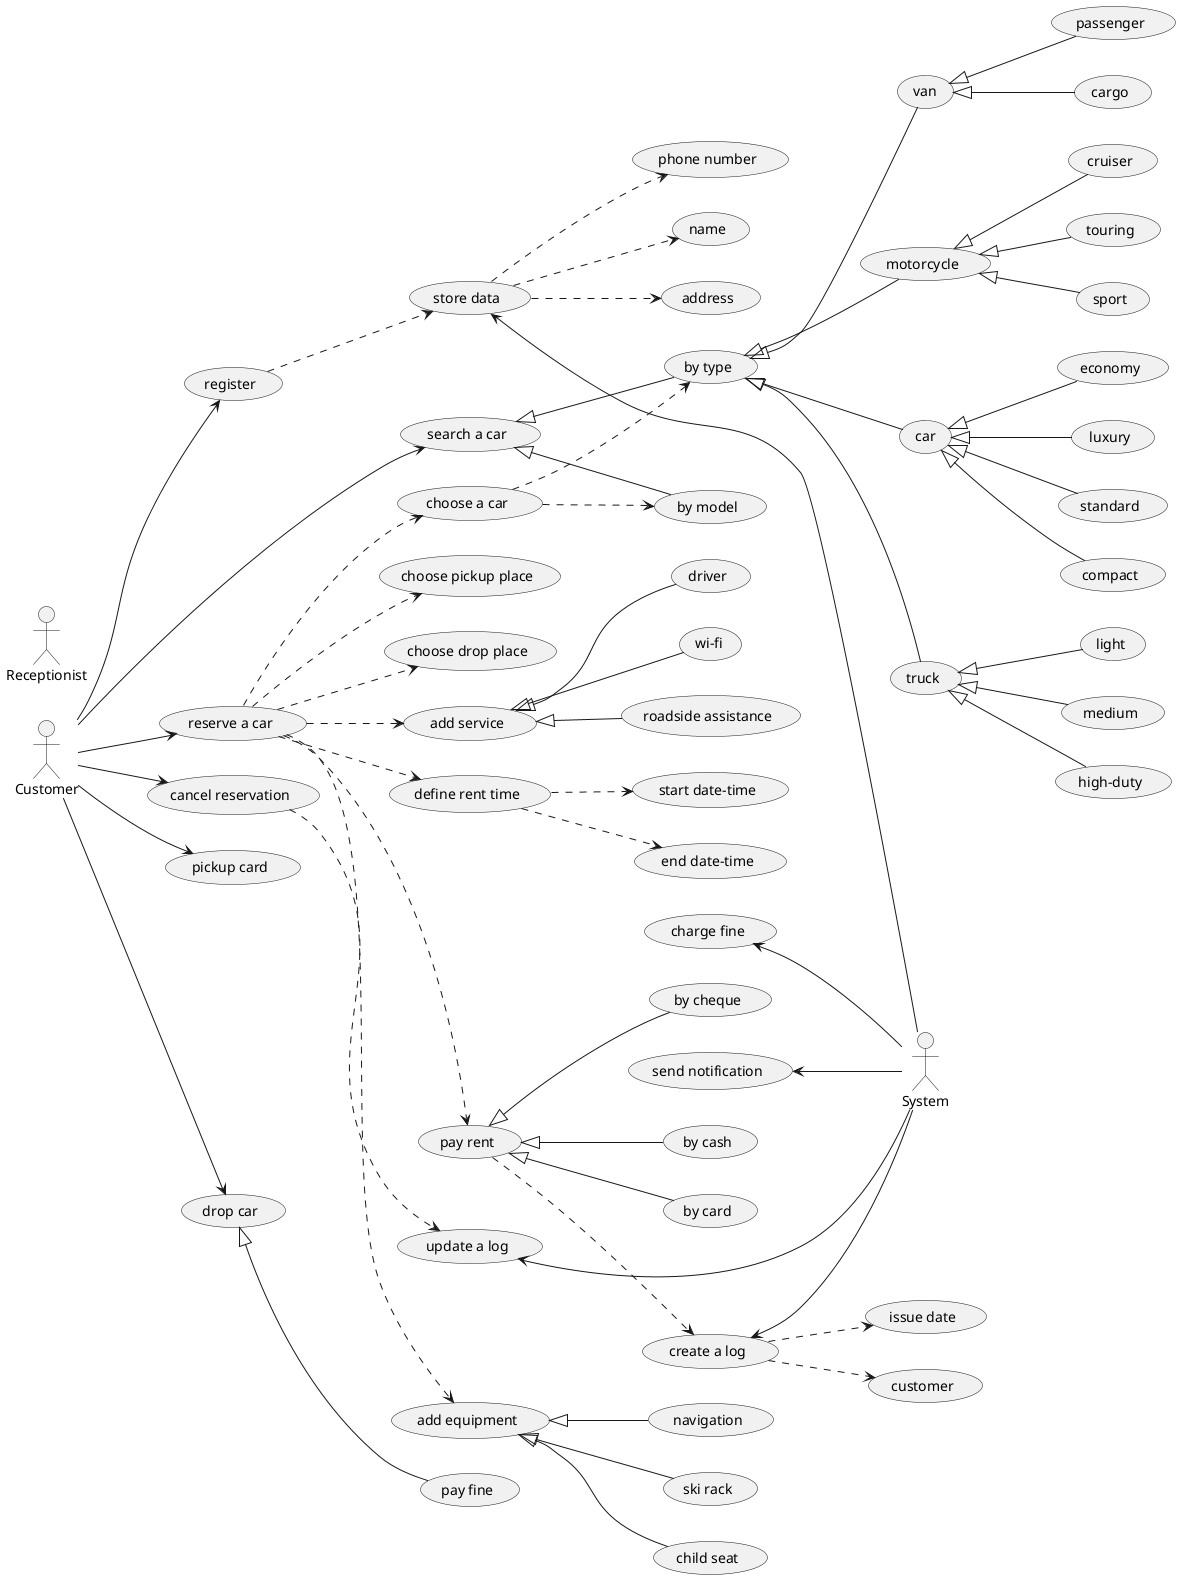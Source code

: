 @startuml
left to right direction
actor Customer
actor System
actor Receptionist

Customer --> (register)
    (register) ..> (store data)
        (store data) ..> (name)
        (store data) ..> (address)
        (store data) ..> (phone number)

Customer --> (search a car)
    (search a car) <|-- (by type)
    (search a car) <|-- (by model)

Customer --> (reserve a car)
    (reserve a car) ..> (choose a car)
        (choose a car) ..> (by type)
            (by type) <|-- (car)
                (car) <|-- (economy)
                (car) <|-- (luxury)
                (car) <|-- (standard)
                (car) <|-- (compact)
            (by type) <|-- (truck)
                (truck) <|-- (light)
                (truck) <|-- (medium)
                (truck) <|-- (high-duty)
            (by type) <|-- (van)
                (van) <|-- (passenger)
                (van) <|-- (cargo)
            (by type) <|-- (motorcycle)
                (motorcycle) <|-- (cruiser)
                (motorcycle) <|-- (touring)
                (motorcycle) <|-- (sport)
        (choose a car) ..> (by model)
    (reserve a car) ..> (add equipment)
        (add equipment) <|-- (ski rack)
        (add equipment) <|-- (child seat)
        (add equipment) <|-- (navigation)
    (reserve a car) ..> (add service)
        (add service) <|-- (driver)
        (add service) <|-- (wi-fi)
        (add service) <|-- (roadside assistance)
    (reserve a car) ..> (choose pickup place)
    (reserve a car) ..> (define rent time)
        (define rent time) ..> (start date-time)
        (define rent time) ..> (end date-time)
    (reserve a car) ..> (choose drop place)
    (reserve a car) ..> (pay rent)
        (pay rent) <|-- (by cash)
        (pay rent) <|-- (by card)
        (pay rent) <|-- (by cheque)
        (pay rent) ..> (create a log)
            (create a log) ..> (customer)
            (create a log) ..> (issue date)

Customer --> (cancel reservation)
    (cancel reservation) ..> (update a log)

Customer --> (pickup card)

Customer --> (drop car)
    (drop car) <|-- (pay fine)

(store data) <-- System
(charge fine) <-- System
(create a log) <-- System
(update a log) <-- System
(send notification) <-- System
@enduml
